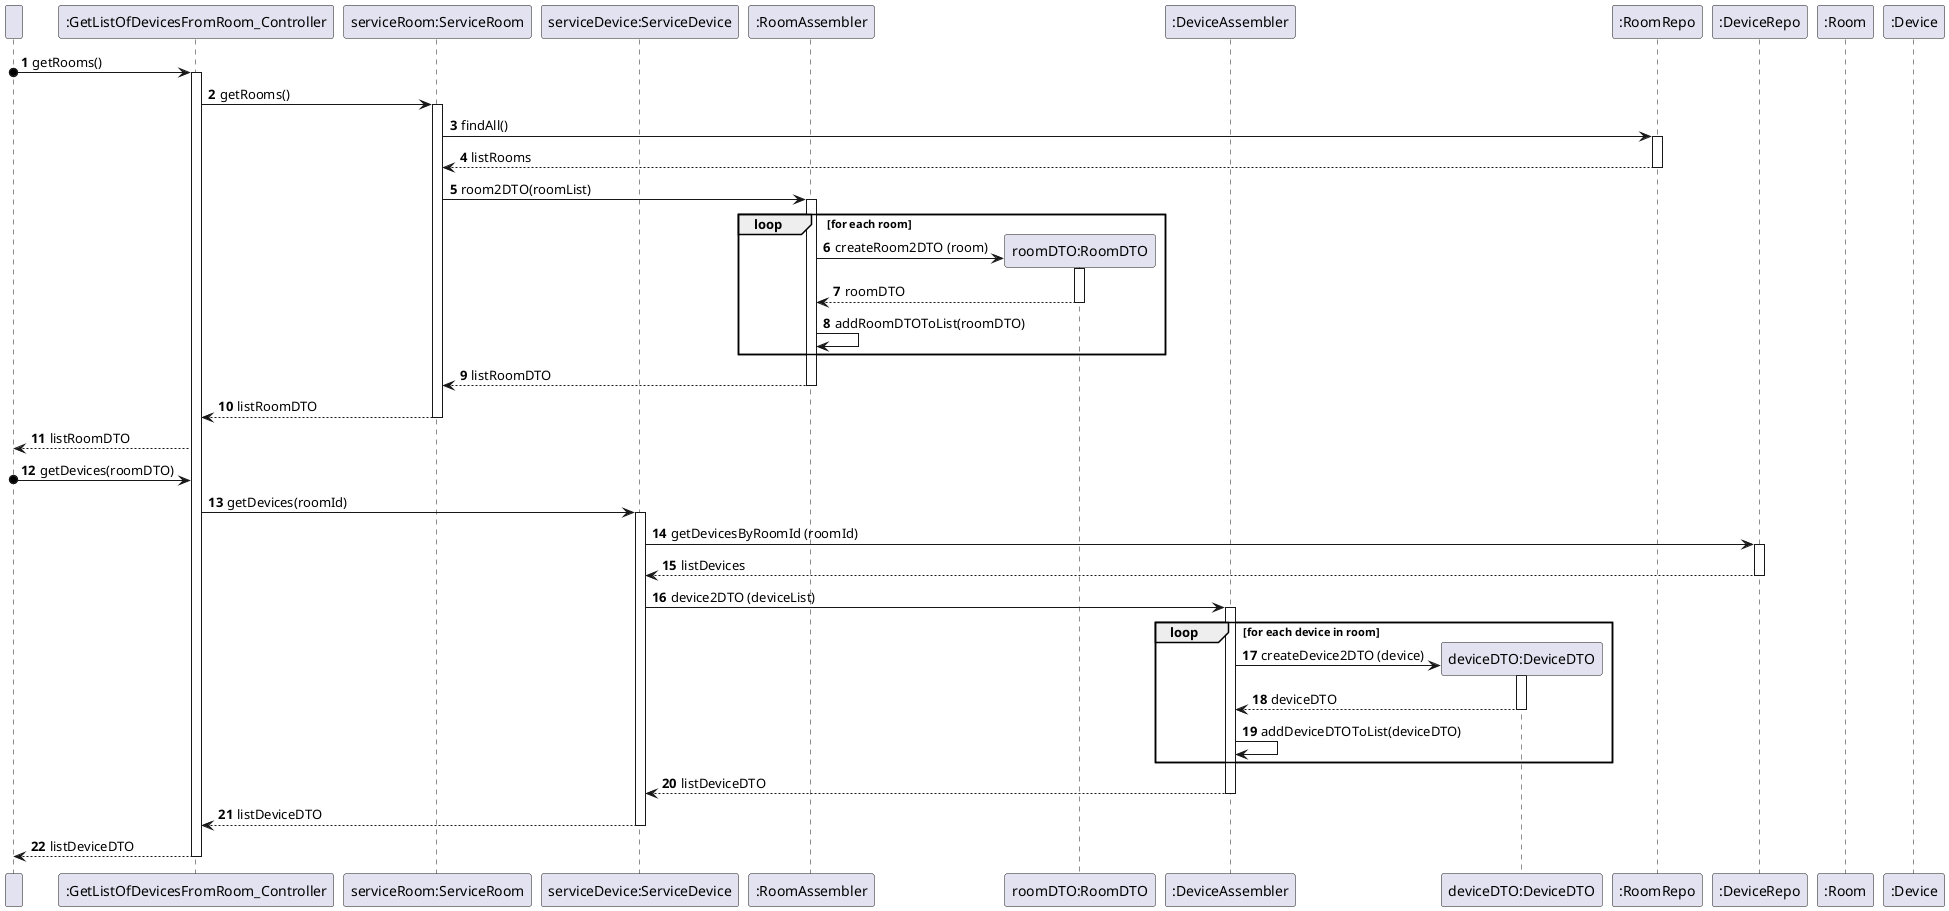 @startuml
'https://plantuml.com/sequence-diagram
participant " " as User
participant ":GetListOfDevicesFromRoom_Controller" as GetListOfDevicesFromRoom_Controller

participant "serviceRoom:ServiceRoom" as ServiceRoom
participant "serviceDevice:ServiceDevice" as ServiceDevice

participant ":RoomAssembler" as RoomAssembler
participant "roomDTO:RoomDTO" as RoomDTO
participant ":DeviceAssembler" as DeviceAssembler
participant "deviceDTO:DeviceDTO" as DeviceDTO

participant ":RoomRepo" as RoomRepo
participant ":DeviceRepo" as DeviceRepo

participant ":Room" as Room
participant ":Device" as Device

autonumber

User o-> GetListOfDevicesFromRoom_Controller: getRooms()

activate GetListOfDevicesFromRoom_Controller

GetListOfDevicesFromRoom_Controller -> ServiceRoom: getRooms()

activate ServiceRoom

ServiceRoom -> RoomRepo: findAll()

activate RoomRepo

RoomRepo --> ServiceRoom: listRooms

deactivate RoomRepo

ServiceRoom -> RoomAssembler : room2DTO(roomList)

activate RoomAssembler

loop for each room

    create RoomDTO

    RoomAssembler -> RoomDTO: createRoom2DTO (room)

     activate RoomDTO

     RoomDTO --> RoomAssembler: roomDTO

      deactivate RoomDTO

     RoomAssembler -> RoomAssembler: addRoomDTOToList(roomDTO)

end
RoomAssembler --> ServiceRoom: listRoomDTO

deactivate RoomAssembler

ServiceRoom --> GetListOfDevicesFromRoom_Controller: listRoomDTO

deactivate ServiceRoom

GetListOfDevicesFromRoom_Controller --> User : listRoomDTO

User o-> GetListOfDevicesFromRoom_Controller: getDevices(roomDTO)

GetListOfDevicesFromRoom_Controller -> ServiceDevice: getDevices(roomId)

activate ServiceDevice

ServiceDevice -> DeviceRepo: getDevicesByRoomId (roomId)

activate DeviceRepo

DeviceRepo --> ServiceDevice: listDevices

deactivate DeviceRepo

ServiceDevice  -> DeviceAssembler: device2DTO (deviceList)

activate DeviceAssembler

loop for each device in room
    create DeviceDTO

    DeviceAssembler -> DeviceDTO: createDevice2DTO (device)

    activate DeviceDTO

    DeviceDTO --> DeviceAssembler: deviceDTO

    deactivate DeviceDTO

    DeviceAssembler -> DeviceAssembler: addDeviceDTOToList(deviceDTO)

end
DeviceAssembler --> ServiceDevice: listDeviceDTO

deactivate DeviceAssembler

ServiceDevice --> GetListOfDevicesFromRoom_Controller: listDeviceDTO

deactivate ServiceDevice

GetListOfDevicesFromRoom_Controller --> User : listDeviceDTO

deactivate GetListOfDevicesFromRoom_Controller






@enduml

